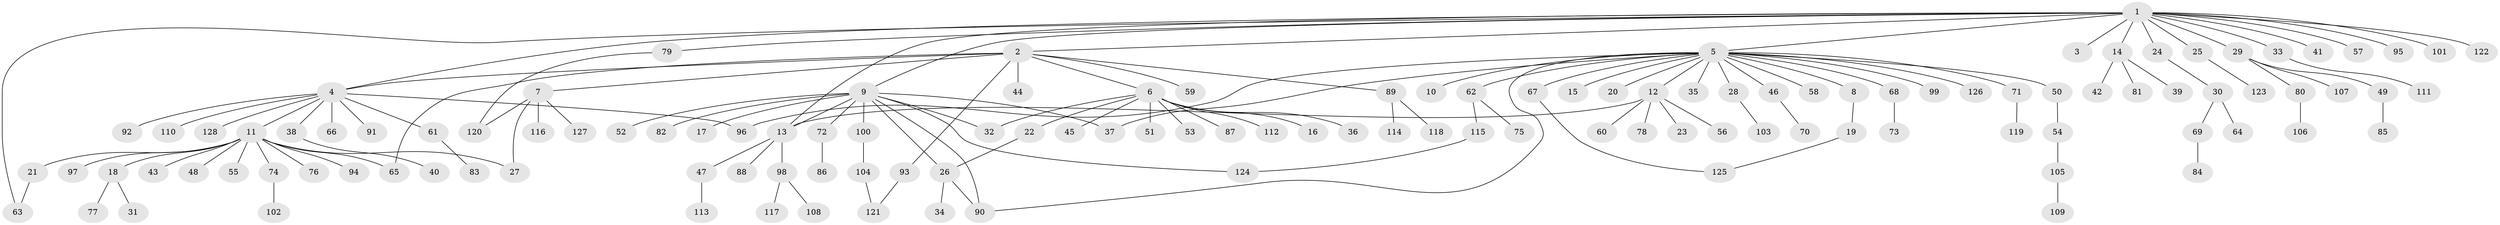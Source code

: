 // coarse degree distribution, {18: 0.01, 9: 0.01, 1: 0.64, 10: 0.03, 20: 0.01, 5: 0.01, 2: 0.23, 11: 0.01, 12: 0.01, 3: 0.03, 4: 0.01}
// Generated by graph-tools (version 1.1) at 2025/23/03/03/25 07:23:54]
// undirected, 128 vertices, 143 edges
graph export_dot {
graph [start="1"]
  node [color=gray90,style=filled];
  1;
  2;
  3;
  4;
  5;
  6;
  7;
  8;
  9;
  10;
  11;
  12;
  13;
  14;
  15;
  16;
  17;
  18;
  19;
  20;
  21;
  22;
  23;
  24;
  25;
  26;
  27;
  28;
  29;
  30;
  31;
  32;
  33;
  34;
  35;
  36;
  37;
  38;
  39;
  40;
  41;
  42;
  43;
  44;
  45;
  46;
  47;
  48;
  49;
  50;
  51;
  52;
  53;
  54;
  55;
  56;
  57;
  58;
  59;
  60;
  61;
  62;
  63;
  64;
  65;
  66;
  67;
  68;
  69;
  70;
  71;
  72;
  73;
  74;
  75;
  76;
  77;
  78;
  79;
  80;
  81;
  82;
  83;
  84;
  85;
  86;
  87;
  88;
  89;
  90;
  91;
  92;
  93;
  94;
  95;
  96;
  97;
  98;
  99;
  100;
  101;
  102;
  103;
  104;
  105;
  106;
  107;
  108;
  109;
  110;
  111;
  112;
  113;
  114;
  115;
  116;
  117;
  118;
  119;
  120;
  121;
  122;
  123;
  124;
  125;
  126;
  127;
  128;
  1 -- 2;
  1 -- 3;
  1 -- 4;
  1 -- 5;
  1 -- 9;
  1 -- 13;
  1 -- 14;
  1 -- 24;
  1 -- 25;
  1 -- 29;
  1 -- 33;
  1 -- 41;
  1 -- 57;
  1 -- 63;
  1 -- 79;
  1 -- 95;
  1 -- 101;
  1 -- 122;
  2 -- 4;
  2 -- 6;
  2 -- 7;
  2 -- 44;
  2 -- 59;
  2 -- 65;
  2 -- 89;
  2 -- 93;
  4 -- 11;
  4 -- 38;
  4 -- 61;
  4 -- 66;
  4 -- 91;
  4 -- 92;
  4 -- 96;
  4 -- 110;
  4 -- 128;
  5 -- 8;
  5 -- 10;
  5 -- 12;
  5 -- 15;
  5 -- 20;
  5 -- 28;
  5 -- 35;
  5 -- 37;
  5 -- 46;
  5 -- 50;
  5 -- 58;
  5 -- 62;
  5 -- 67;
  5 -- 68;
  5 -- 71;
  5 -- 90;
  5 -- 96;
  5 -- 99;
  5 -- 126;
  6 -- 16;
  6 -- 22;
  6 -- 32;
  6 -- 36;
  6 -- 45;
  6 -- 51;
  6 -- 53;
  6 -- 87;
  6 -- 112;
  7 -- 27;
  7 -- 116;
  7 -- 120;
  7 -- 127;
  8 -- 19;
  9 -- 13;
  9 -- 17;
  9 -- 26;
  9 -- 32;
  9 -- 37;
  9 -- 52;
  9 -- 72;
  9 -- 82;
  9 -- 90;
  9 -- 100;
  9 -- 124;
  11 -- 18;
  11 -- 21;
  11 -- 27;
  11 -- 43;
  11 -- 48;
  11 -- 55;
  11 -- 65;
  11 -- 74;
  11 -- 76;
  11 -- 94;
  11 -- 97;
  12 -- 13;
  12 -- 23;
  12 -- 56;
  12 -- 60;
  12 -- 78;
  13 -- 47;
  13 -- 88;
  13 -- 98;
  14 -- 39;
  14 -- 42;
  14 -- 81;
  18 -- 31;
  18 -- 77;
  19 -- 125;
  21 -- 63;
  22 -- 26;
  24 -- 30;
  25 -- 123;
  26 -- 34;
  26 -- 90;
  28 -- 103;
  29 -- 49;
  29 -- 80;
  29 -- 107;
  30 -- 64;
  30 -- 69;
  33 -- 111;
  38 -- 40;
  46 -- 70;
  47 -- 113;
  49 -- 85;
  50 -- 54;
  54 -- 105;
  61 -- 83;
  62 -- 75;
  62 -- 115;
  67 -- 125;
  68 -- 73;
  69 -- 84;
  71 -- 119;
  72 -- 86;
  74 -- 102;
  79 -- 120;
  80 -- 106;
  89 -- 114;
  89 -- 118;
  93 -- 121;
  98 -- 108;
  98 -- 117;
  100 -- 104;
  104 -- 121;
  105 -- 109;
  115 -- 124;
}
